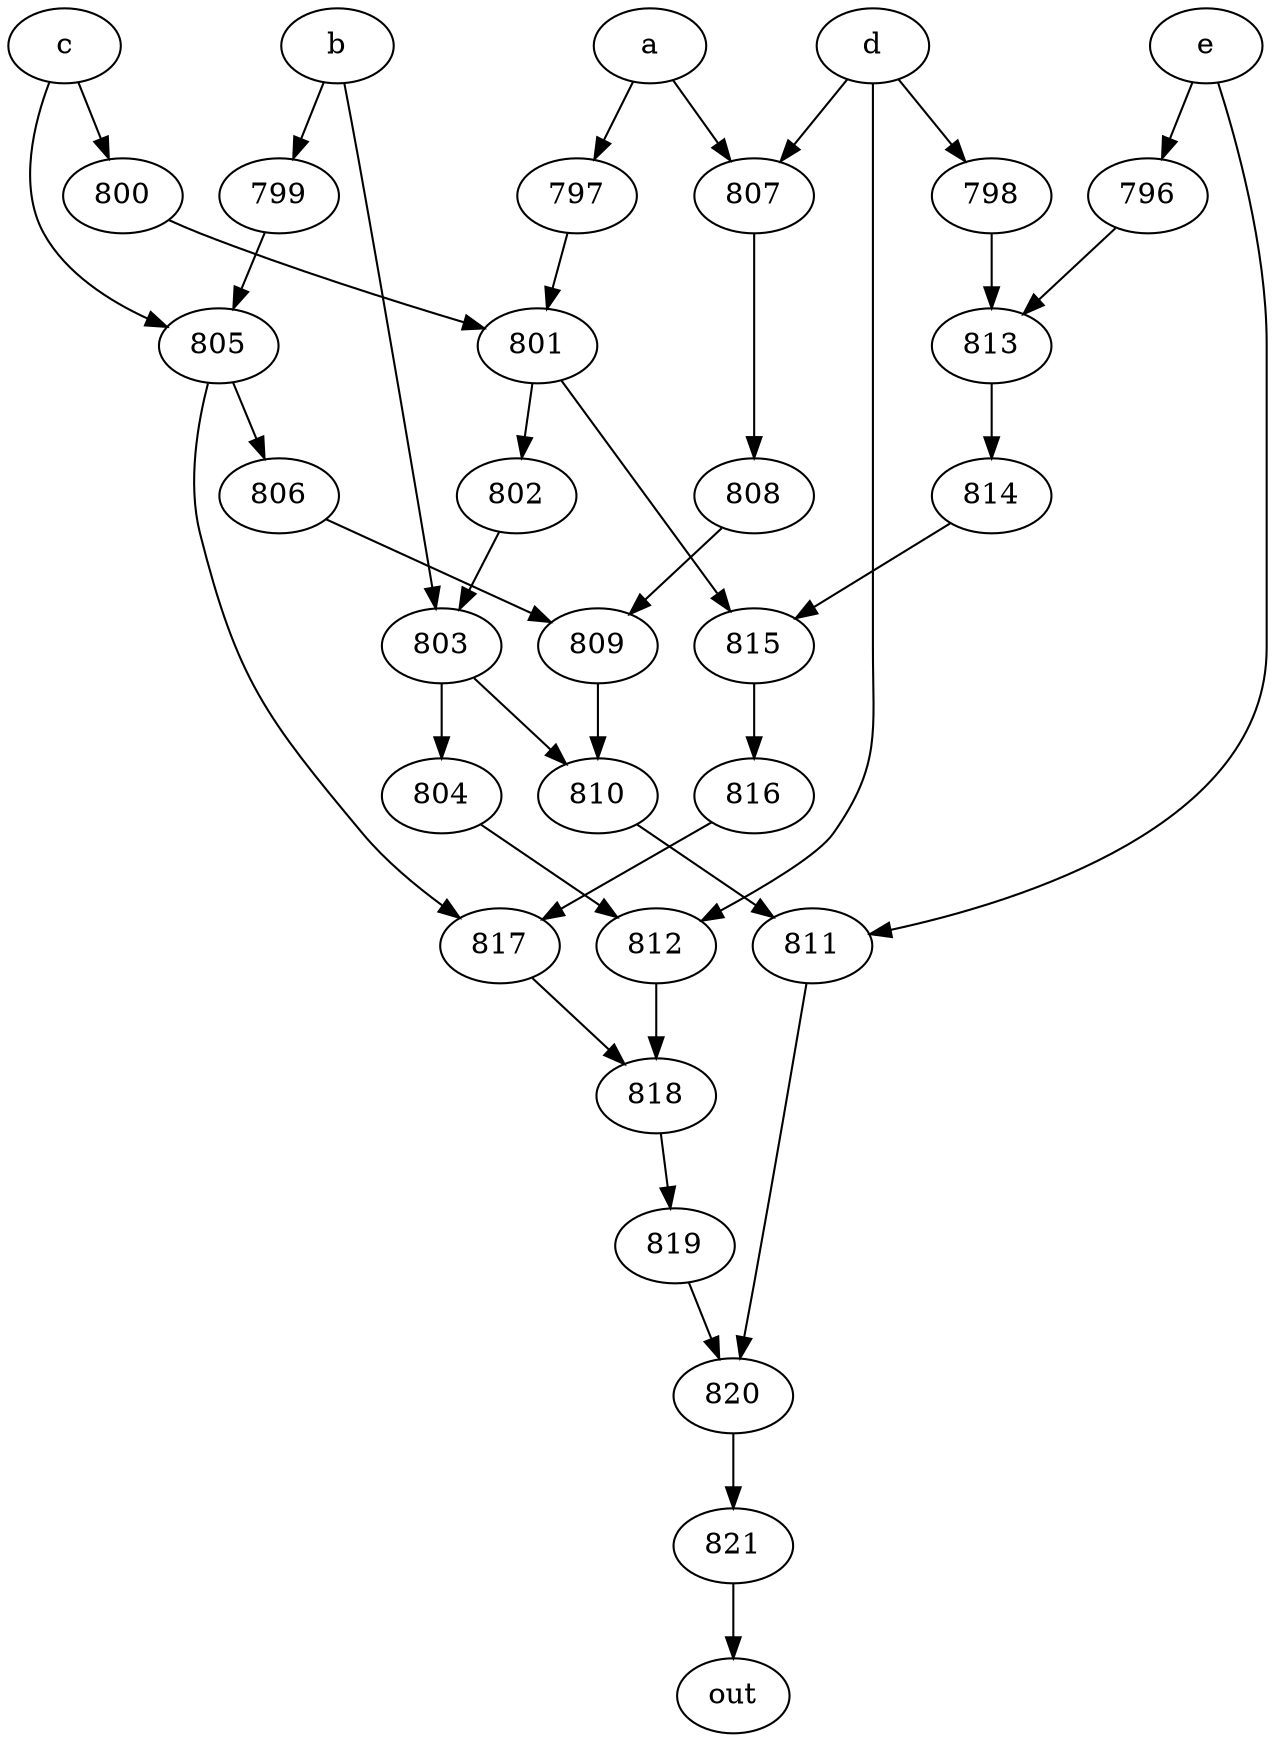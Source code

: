strict digraph "" {
	821 -> out;
	a -> 797;
	a -> 807;
	797 -> 801;
	807 -> 808;
	801 -> 802;
	801 -> 815;
	808 -> 809;
	b -> 799;
	b -> 803;
	799 -> 805;
	803 -> 804;
	803 -> 810;
	805 -> 806;
	805 -> 817;
	804 -> 812;
	810 -> 811;
	c -> 805;
	c -> 800;
	800 -> 801;
	806 -> 809;
	817 -> 818;
	d -> 807;
	d -> 798;
	d -> 812;
	798 -> 813;
	812 -> 818;
	813 -> 814;
	818 -> 819;
	e -> 796;
	e -> 811;
	796 -> 813;
	811 -> 820;
	820 -> 821;
	814 -> 815;
	802 -> 803;
	815 -> 816;
	816 -> 817;
	809 -> 810;
	819 -> 820;
}
